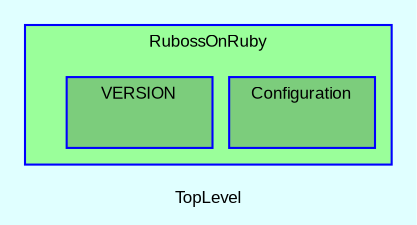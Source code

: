 digraph TopLevel {
    compound = true
    bgcolor = lightcyan1
    fontname = Arial
    fontsize = 8
    label = "TopLevel"
    node [
        fontname = Arial,
        fontsize = 8,
        color = black
    ]

    subgraph cluster_RubossOnRuby {
        fillcolor = palegreen1
        URL = "classes/RubossOnRuby.html"
        fontname = Arial
        color = blue
        label = "RubossOnRuby"
        style = filled
        RubossOnRuby [
            shape = plaintext,
            height = 0.01,
            width = 0.01,
            label = ""
        ]

        subgraph cluster_RubossOnRuby__Configuration {
            fillcolor = palegreen3
            URL = "classes/RubossOnRuby/Configuration.html"
            fontname = Arial
            color = blue
            label = "Configuration"
            style = filled
            RubossOnRuby__Configuration [
                shape = plaintext,
                height = 0.01,
                width = 0.75,
                label = ""
            ]

        }

        subgraph cluster_RubossOnRuby__VERSION {
            fillcolor = palegreen3
            URL = "classes/RubossOnRuby/VERSION.html"
            fontname = Arial
            color = blue
            label = "VERSION"
            style = filled
            RubossOnRuby__VERSION [
                shape = plaintext,
                height = 0.01,
                width = 0.75,
                label = ""
            ]

        }

    }

}

